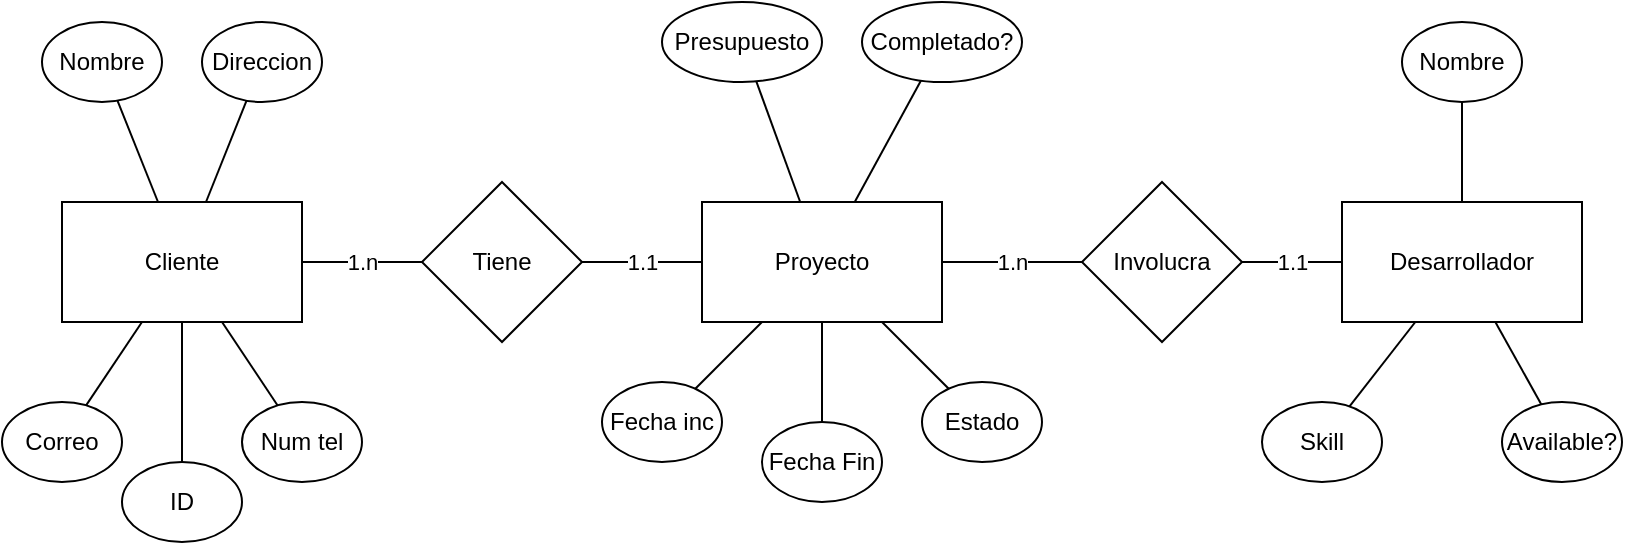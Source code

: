 <mxfile version="21.3.6" type="device">
  <diagram name="Página-1" id="rqAxOAgkyaD3_hQioitn">
    <mxGraphModel dx="874" dy="494" grid="1" gridSize="10" guides="1" tooltips="1" connect="1" arrows="1" fold="1" page="1" pageScale="1" pageWidth="827" pageHeight="1169" math="0" shadow="0">
      <root>
        <mxCell id="0" />
        <mxCell id="1" parent="0" />
        <mxCell id="Jc1YWThtL3dc1H24-kvR-1" value="Cliente" style="rounded=0;whiteSpace=wrap;html=1;" vertex="1" parent="1">
          <mxGeometry x="40" y="170" width="120" height="60" as="geometry" />
        </mxCell>
        <mxCell id="Jc1YWThtL3dc1H24-kvR-2" value="Proyecto" style="rounded=0;whiteSpace=wrap;html=1;" vertex="1" parent="1">
          <mxGeometry x="360" y="170" width="120" height="60" as="geometry" />
        </mxCell>
        <mxCell id="Jc1YWThtL3dc1H24-kvR-3" value="Desarrollador&lt;br&gt;" style="rounded=0;whiteSpace=wrap;html=1;" vertex="1" parent="1">
          <mxGeometry x="680" y="170" width="120" height="60" as="geometry" />
        </mxCell>
        <mxCell id="Jc1YWThtL3dc1H24-kvR-4" value="Nombre" style="ellipse;whiteSpace=wrap;html=1;" vertex="1" parent="1">
          <mxGeometry x="30" y="80" width="60" height="40" as="geometry" />
        </mxCell>
        <mxCell id="Jc1YWThtL3dc1H24-kvR-5" value="Direccion" style="ellipse;whiteSpace=wrap;html=1;" vertex="1" parent="1">
          <mxGeometry x="110" y="80" width="60" height="40" as="geometry" />
        </mxCell>
        <mxCell id="Jc1YWThtL3dc1H24-kvR-6" value="Correo" style="ellipse;whiteSpace=wrap;html=1;" vertex="1" parent="1">
          <mxGeometry x="10" y="270" width="60" height="40" as="geometry" />
        </mxCell>
        <mxCell id="Jc1YWThtL3dc1H24-kvR-7" value="Num tel" style="ellipse;whiteSpace=wrap;html=1;" vertex="1" parent="1">
          <mxGeometry x="130" y="270" width="60" height="40" as="geometry" />
        </mxCell>
        <mxCell id="Jc1YWThtL3dc1H24-kvR-8" value="ID" style="ellipse;whiteSpace=wrap;html=1;" vertex="1" parent="1">
          <mxGeometry x="70" y="300" width="60" height="40" as="geometry" />
        </mxCell>
        <mxCell id="Jc1YWThtL3dc1H24-kvR-9" value="" style="endArrow=none;html=1;rounded=0;" edge="1" parent="1" source="Jc1YWThtL3dc1H24-kvR-4" target="Jc1YWThtL3dc1H24-kvR-1">
          <mxGeometry width="50" height="50" relative="1" as="geometry">
            <mxPoint x="190" y="350" as="sourcePoint" />
            <mxPoint x="240" y="300" as="targetPoint" />
          </mxGeometry>
        </mxCell>
        <mxCell id="Jc1YWThtL3dc1H24-kvR-10" value="" style="endArrow=none;html=1;rounded=0;" edge="1" parent="1" source="Jc1YWThtL3dc1H24-kvR-5" target="Jc1YWThtL3dc1H24-kvR-1">
          <mxGeometry width="50" height="50" relative="1" as="geometry">
            <mxPoint x="200" y="360" as="sourcePoint" />
            <mxPoint x="250" y="310" as="targetPoint" />
          </mxGeometry>
        </mxCell>
        <mxCell id="Jc1YWThtL3dc1H24-kvR-11" value="" style="endArrow=none;html=1;rounded=0;" edge="1" parent="1" source="Jc1YWThtL3dc1H24-kvR-6" target="Jc1YWThtL3dc1H24-kvR-1">
          <mxGeometry width="50" height="50" relative="1" as="geometry">
            <mxPoint x="210" y="370" as="sourcePoint" />
            <mxPoint x="260" y="320" as="targetPoint" />
          </mxGeometry>
        </mxCell>
        <mxCell id="Jc1YWThtL3dc1H24-kvR-12" value="" style="endArrow=none;html=1;rounded=0;" edge="1" parent="1" source="Jc1YWThtL3dc1H24-kvR-7" target="Jc1YWThtL3dc1H24-kvR-1">
          <mxGeometry width="50" height="50" relative="1" as="geometry">
            <mxPoint x="220" y="380" as="sourcePoint" />
            <mxPoint x="270" y="330" as="targetPoint" />
          </mxGeometry>
        </mxCell>
        <mxCell id="Jc1YWThtL3dc1H24-kvR-13" value="" style="endArrow=none;html=1;rounded=0;" edge="1" parent="1" source="Jc1YWThtL3dc1H24-kvR-8" target="Jc1YWThtL3dc1H24-kvR-1">
          <mxGeometry width="50" height="50" relative="1" as="geometry">
            <mxPoint x="230" y="390" as="sourcePoint" />
            <mxPoint x="280" y="340" as="targetPoint" />
          </mxGeometry>
        </mxCell>
        <mxCell id="Jc1YWThtL3dc1H24-kvR-14" value="Fecha Fin" style="ellipse;whiteSpace=wrap;html=1;" vertex="1" parent="1">
          <mxGeometry x="390" y="280" width="60" height="40" as="geometry" />
        </mxCell>
        <mxCell id="Jc1YWThtL3dc1H24-kvR-15" value="Fecha inc" style="ellipse;whiteSpace=wrap;html=1;" vertex="1" parent="1">
          <mxGeometry x="310" y="260" width="60" height="40" as="geometry" />
        </mxCell>
        <mxCell id="Jc1YWThtL3dc1H24-kvR-16" value="Presupuesto&lt;br&gt;" style="ellipse;whiteSpace=wrap;html=1;" vertex="1" parent="1">
          <mxGeometry x="340" y="70" width="80" height="40" as="geometry" />
        </mxCell>
        <mxCell id="Jc1YWThtL3dc1H24-kvR-17" value="Estado" style="ellipse;whiteSpace=wrap;html=1;" vertex="1" parent="1">
          <mxGeometry x="470" y="260" width="60" height="40" as="geometry" />
        </mxCell>
        <mxCell id="Jc1YWThtL3dc1H24-kvR-18" value="Completado?&lt;br&gt;" style="ellipse;whiteSpace=wrap;html=1;" vertex="1" parent="1">
          <mxGeometry x="440" y="70" width="80" height="40" as="geometry" />
        </mxCell>
        <mxCell id="Jc1YWThtL3dc1H24-kvR-19" value="" style="endArrow=none;html=1;rounded=0;" edge="1" parent="1" source="Jc1YWThtL3dc1H24-kvR-18" target="Jc1YWThtL3dc1H24-kvR-2">
          <mxGeometry width="50" height="50" relative="1" as="geometry">
            <mxPoint x="55" y="400" as="sourcePoint" />
            <mxPoint x="102" y="230" as="targetPoint" />
          </mxGeometry>
        </mxCell>
        <mxCell id="Jc1YWThtL3dc1H24-kvR-20" value="" style="endArrow=none;html=1;rounded=0;" edge="1" parent="1" source="Jc1YWThtL3dc1H24-kvR-17" target="Jc1YWThtL3dc1H24-kvR-2">
          <mxGeometry width="50" height="50" relative="1" as="geometry">
            <mxPoint x="65" y="410" as="sourcePoint" />
            <mxPoint x="112" y="240" as="targetPoint" />
          </mxGeometry>
        </mxCell>
        <mxCell id="Jc1YWThtL3dc1H24-kvR-21" value="" style="endArrow=none;html=1;rounded=0;" edge="1" parent="1" source="Jc1YWThtL3dc1H24-kvR-2" target="Jc1YWThtL3dc1H24-kvR-15">
          <mxGeometry width="50" height="50" relative="1" as="geometry">
            <mxPoint x="75" y="420" as="sourcePoint" />
            <mxPoint x="122" y="250" as="targetPoint" />
          </mxGeometry>
        </mxCell>
        <mxCell id="Jc1YWThtL3dc1H24-kvR-22" value="" style="endArrow=none;html=1;rounded=0;" edge="1" parent="1" source="Jc1YWThtL3dc1H24-kvR-2" target="Jc1YWThtL3dc1H24-kvR-14">
          <mxGeometry width="50" height="50" relative="1" as="geometry">
            <mxPoint x="390" y="230" as="sourcePoint" />
            <mxPoint x="370" y="245" as="targetPoint" />
          </mxGeometry>
        </mxCell>
        <mxCell id="Jc1YWThtL3dc1H24-kvR-23" value="" style="endArrow=none;html=1;rounded=0;" edge="1" parent="1" source="Jc1YWThtL3dc1H24-kvR-2" target="Jc1YWThtL3dc1H24-kvR-16">
          <mxGeometry width="50" height="50" relative="1" as="geometry">
            <mxPoint x="400" y="240" as="sourcePoint" />
            <mxPoint x="380" y="255" as="targetPoint" />
          </mxGeometry>
        </mxCell>
        <mxCell id="Jc1YWThtL3dc1H24-kvR-24" value="Nombre" style="ellipse;whiteSpace=wrap;html=1;" vertex="1" parent="1">
          <mxGeometry x="710" y="80" width="60" height="40" as="geometry" />
        </mxCell>
        <mxCell id="Jc1YWThtL3dc1H24-kvR-25" value="Skill&lt;br&gt;" style="ellipse;whiteSpace=wrap;html=1;" vertex="1" parent="1">
          <mxGeometry x="640" y="270" width="60" height="40" as="geometry" />
        </mxCell>
        <mxCell id="Jc1YWThtL3dc1H24-kvR-26" value="Available?&lt;br&gt;" style="ellipse;whiteSpace=wrap;html=1;" vertex="1" parent="1">
          <mxGeometry x="760" y="270" width="60" height="40" as="geometry" />
        </mxCell>
        <mxCell id="Jc1YWThtL3dc1H24-kvR-27" value="" style="endArrow=none;html=1;rounded=0;" edge="1" parent="1" source="Jc1YWThtL3dc1H24-kvR-25" target="Jc1YWThtL3dc1H24-kvR-3">
          <mxGeometry width="50" height="50" relative="1" as="geometry">
            <mxPoint x="440" y="380" as="sourcePoint" />
            <mxPoint x="490" y="330" as="targetPoint" />
          </mxGeometry>
        </mxCell>
        <mxCell id="Jc1YWThtL3dc1H24-kvR-28" value="" style="endArrow=none;html=1;rounded=0;" edge="1" parent="1" source="Jc1YWThtL3dc1H24-kvR-24" target="Jc1YWThtL3dc1H24-kvR-3">
          <mxGeometry width="50" height="50" relative="1" as="geometry">
            <mxPoint x="440" y="380" as="sourcePoint" />
            <mxPoint x="490" y="330" as="targetPoint" />
          </mxGeometry>
        </mxCell>
        <mxCell id="Jc1YWThtL3dc1H24-kvR-29" value="" style="endArrow=none;html=1;rounded=0;" edge="1" parent="1" source="Jc1YWThtL3dc1H24-kvR-26" target="Jc1YWThtL3dc1H24-kvR-3">
          <mxGeometry width="50" height="50" relative="1" as="geometry">
            <mxPoint x="693" y="282" as="sourcePoint" />
            <mxPoint x="729" y="230" as="targetPoint" />
          </mxGeometry>
        </mxCell>
        <mxCell id="Jc1YWThtL3dc1H24-kvR-30" value="Tiene" style="rhombus;whiteSpace=wrap;html=1;" vertex="1" parent="1">
          <mxGeometry x="220" y="160" width="80" height="80" as="geometry" />
        </mxCell>
        <mxCell id="Jc1YWThtL3dc1H24-kvR-31" value="1.n&lt;br&gt;" style="endArrow=none;html=1;rounded=0;" edge="1" parent="1" source="Jc1YWThtL3dc1H24-kvR-1" target="Jc1YWThtL3dc1H24-kvR-30">
          <mxGeometry width="50" height="50" relative="1" as="geometry">
            <mxPoint x="220" y="280" as="sourcePoint" />
            <mxPoint x="270" y="230" as="targetPoint" />
          </mxGeometry>
        </mxCell>
        <mxCell id="Jc1YWThtL3dc1H24-kvR-32" value="1.1" style="endArrow=none;html=1;rounded=0;" edge="1" parent="1" source="Jc1YWThtL3dc1H24-kvR-30" target="Jc1YWThtL3dc1H24-kvR-2">
          <mxGeometry width="50" height="50" relative="1" as="geometry">
            <mxPoint x="410" y="80" as="sourcePoint" />
            <mxPoint x="460" y="30" as="targetPoint" />
          </mxGeometry>
        </mxCell>
        <mxCell id="Jc1YWThtL3dc1H24-kvR-34" value="Involucra" style="rhombus;whiteSpace=wrap;html=1;" vertex="1" parent="1">
          <mxGeometry x="550" y="160" width="80" height="80" as="geometry" />
        </mxCell>
        <mxCell id="Jc1YWThtL3dc1H24-kvR-35" value="1.n" style="endArrow=none;html=1;rounded=0;" edge="1" parent="1" source="Jc1YWThtL3dc1H24-kvR-2" target="Jc1YWThtL3dc1H24-kvR-34">
          <mxGeometry width="50" height="50" relative="1" as="geometry">
            <mxPoint x="480" y="360" as="sourcePoint" />
            <mxPoint x="530" y="310" as="targetPoint" />
          </mxGeometry>
        </mxCell>
        <mxCell id="Jc1YWThtL3dc1H24-kvR-36" value="1.1" style="endArrow=none;html=1;rounded=0;" edge="1" parent="1" source="Jc1YWThtL3dc1H24-kvR-34" target="Jc1YWThtL3dc1H24-kvR-3">
          <mxGeometry width="50" height="50" relative="1" as="geometry">
            <mxPoint x="560" y="310" as="sourcePoint" />
            <mxPoint x="610" y="260" as="targetPoint" />
          </mxGeometry>
        </mxCell>
      </root>
    </mxGraphModel>
  </diagram>
</mxfile>

